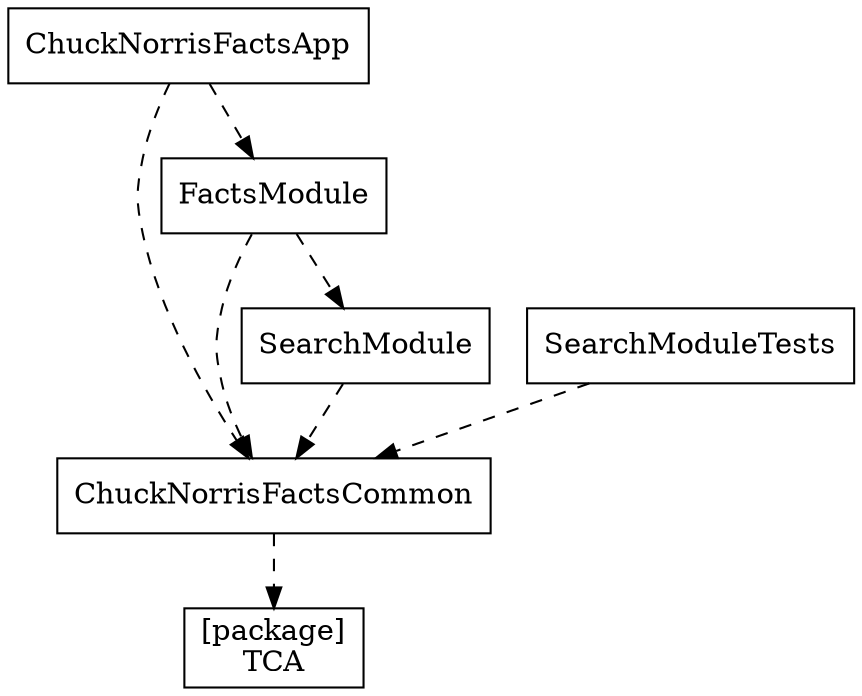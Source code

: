 digraph {
  ChuckNorrisFactsApp [shape=box]
  ChuckNorrisFactsCommon [label=ChuckNorrisFactsCommon shape=box]
  ChuckNorrisFactsApp [shape=box]
  FactsModule [label=FactsModule shape=box]
  ChuckNorrisFactsCommon [shape=box]
  TCA [label="[package]\nTCA" shape=box]
  FactsModule [shape=box]
  SearchModule [label=SearchModule shape=box]
  FactsModule [shape=box]
  ChuckNorrisFactsCommon [label=ChuckNorrisFactsCommon shape=box]
  SearchModule [shape=box]
  ChuckNorrisFactsCommon [label=ChuckNorrisFactsCommon shape=box]
  SearchModuleTests [shape=box]
  ChuckNorrisFactsCommon [label=ChuckNorrisFactsCommon shape=box]
  ChuckNorrisFactsApp -> ChuckNorrisFactsCommon [style=dashed]
  ChuckNorrisFactsApp -> FactsModule [style=dashed]
  ChuckNorrisFactsCommon -> TCA [style=dashed]
  FactsModule -> SearchModule [style=dashed]
  FactsModule -> ChuckNorrisFactsCommon [style=dashed]
  SearchModule -> ChuckNorrisFactsCommon [style=dashed]
  SearchModuleTests -> ChuckNorrisFactsCommon [style=dashed]
}